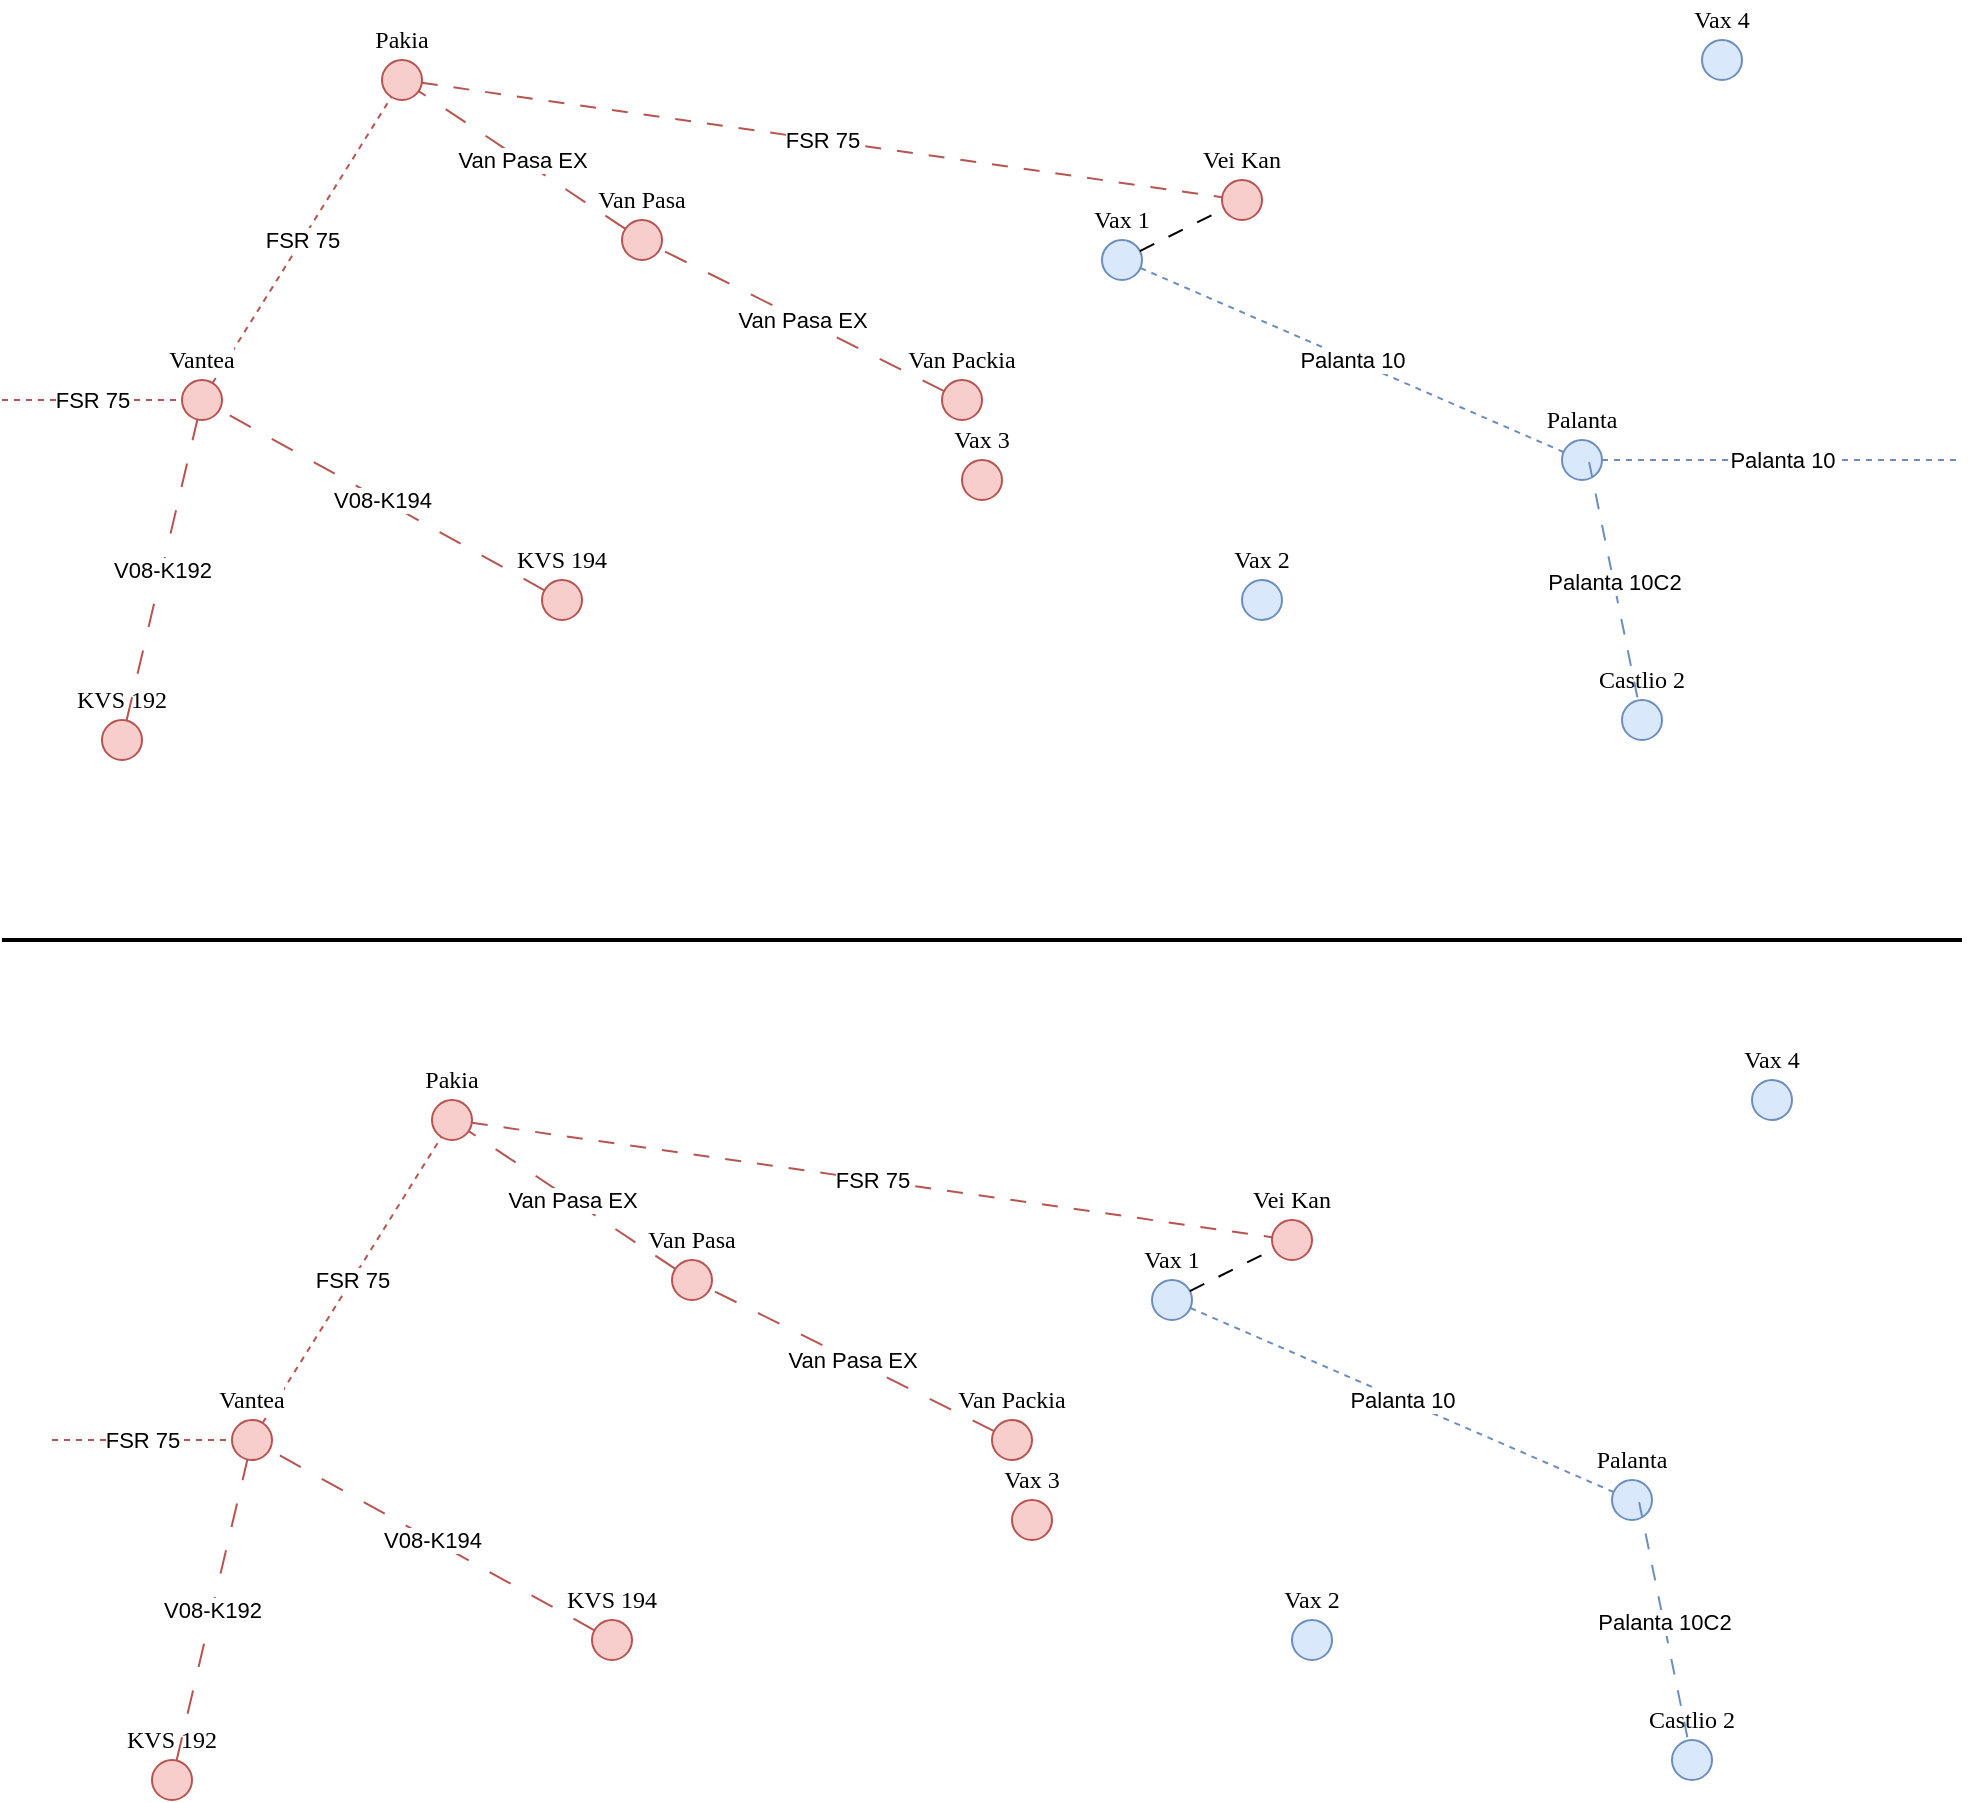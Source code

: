 <mxfile version="27.0.3">
  <diagram id="prtHgNgQTEPvFCAcTncT" name="Page-1">
    <mxGraphModel dx="1226" dy="662" grid="1" gridSize="10" guides="1" tooltips="1" connect="1" arrows="1" fold="1" page="1" pageScale="1" pageWidth="1000" pageHeight="1000" background="none" math="0" shadow="0">
      <root>
        <mxCell id="0" />
        <mxCell id="1" parent="0" />
        <mxCell id="kjm5t4OXg60oh5kjhh82-11" value="FSR 75" style="endArrow=none;html=1;rounded=0;dashed=1;fillColor=#f8cecc;strokeColor=#b85450;" edge="1" parent="1" source="kjm5t4OXg60oh5kjhh82-1" target="kjm5t4OXg60oh5kjhh82-7">
          <mxGeometry width="50" height="50" relative="1" as="geometry">
            <mxPoint x="140" y="300" as="sourcePoint" />
            <mxPoint x="190" y="250" as="targetPoint" />
          </mxGeometry>
        </mxCell>
        <mxCell id="kjm5t4OXg60oh5kjhh82-15" value="" style="endArrow=none;html=1;rounded=0;strokeWidth=2;" edge="1" parent="1">
          <mxGeometry width="50" height="50" relative="1" as="geometry">
            <mxPoint x="10" y="500" as="sourcePoint" />
            <mxPoint x="990" y="500" as="targetPoint" />
          </mxGeometry>
        </mxCell>
        <mxCell id="kjm5t4OXg60oh5kjhh82-1" value="" style="ellipse;whiteSpace=wrap;html=1;aspect=fixed;fillColor=#f8cecc;strokeColor=#b85450;container=0;" vertex="1" parent="1">
          <mxGeometry x="100" y="220" width="20" height="20" as="geometry" />
        </mxCell>
        <mxCell id="kjm5t4OXg60oh5kjhh82-2" value="&lt;span style=&quot;background-color: light-dark(#ffffff, var(--ge-dark-color, #121212));&quot;&gt;Vantea&lt;/span&gt;" style="text;html=1;align=center;verticalAlign=middle;whiteSpace=wrap;rounded=0;fontFamily=Verdana;container=0;" vertex="1" parent="1">
          <mxGeometry x="80" y="200" width="60" height="20" as="geometry" />
        </mxCell>
        <mxCell id="kjm5t4OXg60oh5kjhh82-7" value="" style="ellipse;whiteSpace=wrap;html=1;aspect=fixed;fillColor=#f8cecc;strokeColor=#b85450;container=0;" vertex="1" parent="1">
          <mxGeometry x="200" y="60" width="20" height="20" as="geometry" />
        </mxCell>
        <mxCell id="kjm5t4OXg60oh5kjhh82-8" value="Pakia" style="text;html=1;align=center;verticalAlign=middle;whiteSpace=wrap;rounded=0;fontFamily=Verdana;container=0;" vertex="1" parent="1">
          <mxGeometry x="180" y="40" width="60" height="20" as="geometry" />
        </mxCell>
        <mxCell id="kjm5t4OXg60oh5kjhh82-34" value="" style="ellipse;whiteSpace=wrap;html=1;aspect=fixed;fillColor=#f8cecc;strokeColor=#b85450;container=0;" vertex="1" parent="1">
          <mxGeometry x="320" y="140" width="20" height="20" as="geometry" />
        </mxCell>
        <mxCell id="kjm5t4OXg60oh5kjhh82-35" value="" style="ellipse;whiteSpace=wrap;html=1;aspect=fixed;fillColor=#f8cecc;strokeColor=#b85450;container=0;" vertex="1" parent="1">
          <mxGeometry x="280" y="320" width="20" height="20" as="geometry" />
        </mxCell>
        <mxCell id="kjm5t4OXg60oh5kjhh82-36" value="" style="ellipse;whiteSpace=wrap;html=1;aspect=fixed;fillColor=#f8cecc;strokeColor=#b85450;container=0;" vertex="1" parent="1">
          <mxGeometry x="620" y="120" width="20" height="20" as="geometry" />
        </mxCell>
        <mxCell id="kjm5t4OXg60oh5kjhh82-37" value="" style="ellipse;whiteSpace=wrap;html=1;aspect=fixed;fillColor=#f8cecc;strokeColor=#b85450;container=0;" vertex="1" parent="1">
          <mxGeometry x="480" y="220" width="20" height="20" as="geometry" />
        </mxCell>
        <mxCell id="kjm5t4OXg60oh5kjhh82-38" value="" style="ellipse;whiteSpace=wrap;html=1;aspect=fixed;fillColor=#f8cecc;strokeColor=#b85450;container=0;" vertex="1" parent="1">
          <mxGeometry x="60" y="390" width="20" height="20" as="geometry" />
        </mxCell>
        <mxCell id="kjm5t4OXg60oh5kjhh82-39" value="" style="ellipse;whiteSpace=wrap;html=1;aspect=fixed;fillColor=#dae8fc;strokeColor=#6c8ebf;container=0;" vertex="1" parent="1">
          <mxGeometry x="630" y="320" width="20" height="20" as="geometry" />
        </mxCell>
        <mxCell id="kjm5t4OXg60oh5kjhh82-40" value="" style="ellipse;whiteSpace=wrap;html=1;aspect=fixed;fillColor=#dae8fc;strokeColor=#6c8ebf;container=0;" vertex="1" parent="1">
          <mxGeometry x="560" y="150" width="20" height="20" as="geometry" />
        </mxCell>
        <mxCell id="kjm5t4OXg60oh5kjhh82-41" value="" style="ellipse;whiteSpace=wrap;html=1;aspect=fixed;fillColor=#dae8fc;strokeColor=#6c8ebf;container=0;" vertex="1" parent="1">
          <mxGeometry x="790" y="250" width="20" height="20" as="geometry" />
        </mxCell>
        <mxCell id="kjm5t4OXg60oh5kjhh82-42" value="" style="ellipse;whiteSpace=wrap;html=1;aspect=fixed;fillColor=#dae8fc;strokeColor=#6c8ebf;container=0;" vertex="1" parent="1">
          <mxGeometry x="820" y="380" width="20" height="20" as="geometry" />
        </mxCell>
        <mxCell id="kjm5t4OXg60oh5kjhh82-43" value="" style="ellipse;whiteSpace=wrap;html=1;aspect=fixed;fillColor=#dae8fc;strokeColor=#6c8ebf;container=0;" vertex="1" parent="1">
          <mxGeometry x="860" y="50" width="20" height="20" as="geometry" />
        </mxCell>
        <mxCell id="kjm5t4OXg60oh5kjhh82-44" value="" style="ellipse;whiteSpace=wrap;html=1;aspect=fixed;fillColor=#f8cecc;strokeColor=#b85450;container=0;" vertex="1" parent="1">
          <mxGeometry x="490" y="260" width="20" height="20" as="geometry" />
        </mxCell>
        <mxCell id="kjm5t4OXg60oh5kjhh82-45" value="FSR 75" style="endArrow=none;html=1;rounded=0;dashed=1;dashPattern=8 8;strokeWidth=1;fillColor=#f8cecc;strokeColor=#b85450;" edge="1" parent="1" source="kjm5t4OXg60oh5kjhh82-7" target="kjm5t4OXg60oh5kjhh82-36">
          <mxGeometry width="50" height="50" relative="1" as="geometry">
            <mxPoint x="410" y="270" as="sourcePoint" />
            <mxPoint x="530" y="120" as="targetPoint" />
          </mxGeometry>
        </mxCell>
        <mxCell id="kjm5t4OXg60oh5kjhh82-46" value="" style="endArrow=none;html=1;rounded=0;dashed=1;dashPattern=8 8;" edge="1" parent="1" source="kjm5t4OXg60oh5kjhh82-40" target="kjm5t4OXg60oh5kjhh82-36">
          <mxGeometry width="50" height="50" relative="1" as="geometry">
            <mxPoint x="720" y="200" as="sourcePoint" />
            <mxPoint x="720" y="150" as="targetPoint" />
          </mxGeometry>
        </mxCell>
        <mxCell id="kjm5t4OXg60oh5kjhh82-47" value="Vax 1" style="text;html=1;align=center;verticalAlign=middle;whiteSpace=wrap;rounded=0;fontFamily=Verdana;container=0;" vertex="1" parent="1">
          <mxGeometry x="540" y="130" width="60" height="20" as="geometry" />
        </mxCell>
        <mxCell id="kjm5t4OXg60oh5kjhh82-48" value="Vei Kan" style="text;html=1;align=center;verticalAlign=middle;whiteSpace=wrap;rounded=0;fontFamily=Verdana;container=0;" vertex="1" parent="1">
          <mxGeometry x="600" y="100" width="60" height="20" as="geometry" />
        </mxCell>
        <mxCell id="kjm5t4OXg60oh5kjhh82-50" value="Vax 2" style="text;html=1;align=center;verticalAlign=middle;whiteSpace=wrap;rounded=0;fontFamily=Verdana;container=0;" vertex="1" parent="1">
          <mxGeometry x="610" y="300" width="60" height="20" as="geometry" />
        </mxCell>
        <mxCell id="kjm5t4OXg60oh5kjhh82-51" value="Palanta" style="text;html=1;align=center;verticalAlign=middle;whiteSpace=wrap;rounded=0;fontFamily=Verdana;container=0;" vertex="1" parent="1">
          <mxGeometry x="770" y="230" width="60" height="20" as="geometry" />
        </mxCell>
        <mxCell id="kjm5t4OXg60oh5kjhh82-52" value="Palanta 10" style="endArrow=none;html=1;rounded=0;dashed=1;strokeWidth=1;fillColor=#dae8fc;strokeColor=#6c8ebf;" edge="1" parent="1" source="kjm5t4OXg60oh5kjhh82-40" target="kjm5t4OXg60oh5kjhh82-41">
          <mxGeometry width="50" height="50" relative="1" as="geometry">
            <mxPoint x="400" y="202" as="sourcePoint" />
            <mxPoint x="810" y="280" as="targetPoint" />
          </mxGeometry>
        </mxCell>
        <mxCell id="kjm5t4OXg60oh5kjhh82-54" value="Van Pasa" style="text;html=1;align=center;verticalAlign=middle;whiteSpace=wrap;rounded=0;fontFamily=Verdana;container=0;" vertex="1" parent="1">
          <mxGeometry x="300" y="120" width="60" height="20" as="geometry" />
        </mxCell>
        <mxCell id="kjm5t4OXg60oh5kjhh82-57" value="Van Packia" style="text;html=1;align=center;verticalAlign=middle;whiteSpace=wrap;rounded=0;fontFamily=Verdana;container=0;" vertex="1" parent="1">
          <mxGeometry x="455" y="200" width="70" height="20" as="geometry" />
        </mxCell>
        <mxCell id="kjm5t4OXg60oh5kjhh82-58" value="Vax 3" style="text;html=1;align=center;verticalAlign=middle;whiteSpace=wrap;rounded=0;fontFamily=Verdana;container=0;" vertex="1" parent="1">
          <mxGeometry x="470" y="240" width="60" height="20" as="geometry" />
        </mxCell>
        <mxCell id="kjm5t4OXg60oh5kjhh82-61" value="KVS 192" style="text;html=1;align=center;verticalAlign=middle;whiteSpace=wrap;rounded=0;fontFamily=Verdana;container=0;" vertex="1" parent="1">
          <mxGeometry x="35" y="370" width="70" height="20" as="geometry" />
        </mxCell>
        <mxCell id="kjm5t4OXg60oh5kjhh82-62" value="KVS 194" style="text;html=1;align=center;verticalAlign=middle;whiteSpace=wrap;rounded=0;fontFamily=Verdana;container=0;" vertex="1" parent="1">
          <mxGeometry x="255" y="300" width="70" height="20" as="geometry" />
        </mxCell>
        <mxCell id="kjm5t4OXg60oh5kjhh82-63" value="FSR 75" style="endArrow=none;html=1;rounded=0;dashed=1;strokeWidth=1;fillColor=#f8cecc;strokeColor=#b85450;" edge="1" parent="1" target="kjm5t4OXg60oh5kjhh82-1">
          <mxGeometry width="50" height="50" relative="1" as="geometry">
            <mxPoint x="10" y="230" as="sourcePoint" />
            <mxPoint x="140" y="308" as="targetPoint" />
          </mxGeometry>
        </mxCell>
        <mxCell id="kjm5t4OXg60oh5kjhh82-64" value="V08-K192" style="endArrow=none;html=1;rounded=0;dashed=1;dashPattern=12 12;strokeWidth=1;fillColor=#f8cecc;strokeColor=#b85450;" edge="1" parent="1" source="kjm5t4OXg60oh5kjhh82-38" target="kjm5t4OXg60oh5kjhh82-1">
          <mxGeometry width="50" height="50" relative="1" as="geometry">
            <mxPoint x="20" y="290" as="sourcePoint" />
            <mxPoint x="420" y="348" as="targetPoint" />
          </mxGeometry>
        </mxCell>
        <mxCell id="kjm5t4OXg60oh5kjhh82-65" value="V08-K194" style="endArrow=none;html=1;rounded=0;dashed=1;dashPattern=12 12;strokeWidth=1;fillColor=#f8cecc;strokeColor=#b85450;" edge="1" parent="1" source="kjm5t4OXg60oh5kjhh82-35" target="kjm5t4OXg60oh5kjhh82-1">
          <mxGeometry width="50" height="50" relative="1" as="geometry">
            <mxPoint x="150" y="385" as="sourcePoint" />
            <mxPoint x="186" y="235" as="targetPoint" />
          </mxGeometry>
        </mxCell>
        <mxCell id="kjm5t4OXg60oh5kjhh82-66" value="Van Pasa EX" style="endArrow=none;html=1;rounded=0;dashed=1;dashPattern=12 12;fillColor=#f8cecc;strokeColor=#b85450;" edge="1" parent="1" source="kjm5t4OXg60oh5kjhh82-34" target="kjm5t4OXg60oh5kjhh82-7">
          <mxGeometry width="50" height="50" relative="1" as="geometry">
            <mxPoint x="260" y="160" as="sourcePoint" />
            <mxPoint x="220" y="90" as="targetPoint" />
          </mxGeometry>
        </mxCell>
        <mxCell id="kjm5t4OXg60oh5kjhh82-67" value="Van Pasa EX" style="endArrow=none;html=1;rounded=0;dashed=1;dashPattern=12 12;fillColor=#f8cecc;strokeColor=#b85450;" edge="1" parent="1" source="kjm5t4OXg60oh5kjhh82-37" target="kjm5t4OXg60oh5kjhh82-34">
          <mxGeometry width="50" height="50" relative="1" as="geometry">
            <mxPoint x="332" y="154" as="sourcePoint" />
            <mxPoint x="332" y="210" as="targetPoint" />
          </mxGeometry>
        </mxCell>
        <mxCell id="kjm5t4OXg60oh5kjhh82-68" value="Palanta 10" style="endArrow=none;html=1;rounded=0;dashed=1;strokeWidth=1;fillColor=#dae8fc;strokeColor=#6c8ebf;" edge="1" parent="1" source="kjm5t4OXg60oh5kjhh82-41">
          <mxGeometry width="50" height="50" relative="1" as="geometry">
            <mxPoint x="589" y="174" as="sourcePoint" />
            <mxPoint x="990" y="260" as="targetPoint" />
          </mxGeometry>
        </mxCell>
        <mxCell id="kjm5t4OXg60oh5kjhh82-69" value="Castlio 2" style="text;html=1;align=center;verticalAlign=middle;whiteSpace=wrap;rounded=0;fontFamily=Verdana;container=0;" vertex="1" parent="1">
          <mxGeometry x="800" y="360" width="60" height="20" as="geometry" />
        </mxCell>
        <mxCell id="kjm5t4OXg60oh5kjhh82-70" value="Vax 4" style="text;html=1;align=center;verticalAlign=middle;whiteSpace=wrap;rounded=0;fontFamily=Verdana;container=0;" vertex="1" parent="1">
          <mxGeometry x="840" y="30" width="60" height="20" as="geometry" />
        </mxCell>
        <mxCell id="kjm5t4OXg60oh5kjhh82-71" value="Palanta 10C2" style="endArrow=none;html=1;rounded=0;dashed=1;strokeWidth=1;fillColor=#dae8fc;strokeColor=#6c8ebf;dashPattern=8 8;exitX=0.678;exitY=0.554;exitDx=0;exitDy=0;exitPerimeter=0;" edge="1" parent="1" source="kjm5t4OXg60oh5kjhh82-41" target="kjm5t4OXg60oh5kjhh82-42">
          <mxGeometry width="50" height="50" relative="1" as="geometry">
            <mxPoint x="820" y="270" as="sourcePoint" />
            <mxPoint x="1010" y="270" as="targetPoint" />
          </mxGeometry>
        </mxCell>
        <mxCell id="kjm5t4OXg60oh5kjhh82-72" value="FSR 75" style="endArrow=none;html=1;rounded=0;dashed=1;fillColor=#f8cecc;strokeColor=#b85450;" edge="1" parent="1" source="kjm5t4OXg60oh5kjhh82-73" target="kjm5t4OXg60oh5kjhh82-75">
          <mxGeometry width="50" height="50" relative="1" as="geometry">
            <mxPoint x="165" y="820" as="sourcePoint" />
            <mxPoint x="215" y="770" as="targetPoint" />
          </mxGeometry>
        </mxCell>
        <mxCell id="kjm5t4OXg60oh5kjhh82-73" value="" style="ellipse;whiteSpace=wrap;html=1;aspect=fixed;fillColor=#f8cecc;strokeColor=#b85450;container=0;" vertex="1" parent="1">
          <mxGeometry x="125" y="740" width="20" height="20" as="geometry" />
        </mxCell>
        <mxCell id="kjm5t4OXg60oh5kjhh82-74" value="&lt;span style=&quot;background-color: light-dark(#ffffff, var(--ge-dark-color, #121212));&quot;&gt;Vantea&lt;/span&gt;" style="text;html=1;align=center;verticalAlign=middle;whiteSpace=wrap;rounded=0;fontFamily=Verdana;container=0;" vertex="1" parent="1">
          <mxGeometry x="105" y="720" width="60" height="20" as="geometry" />
        </mxCell>
        <mxCell id="kjm5t4OXg60oh5kjhh82-75" value="" style="ellipse;whiteSpace=wrap;html=1;aspect=fixed;fillColor=#f8cecc;strokeColor=#b85450;container=0;" vertex="1" parent="1">
          <mxGeometry x="225" y="580" width="20" height="20" as="geometry" />
        </mxCell>
        <mxCell id="kjm5t4OXg60oh5kjhh82-76" value="Pakia" style="text;html=1;align=center;verticalAlign=middle;whiteSpace=wrap;rounded=0;fontFamily=Verdana;container=0;" vertex="1" parent="1">
          <mxGeometry x="205" y="560" width="60" height="20" as="geometry" />
        </mxCell>
        <mxCell id="kjm5t4OXg60oh5kjhh82-77" value="" style="ellipse;whiteSpace=wrap;html=1;aspect=fixed;fillColor=#f8cecc;strokeColor=#b85450;container=0;" vertex="1" parent="1">
          <mxGeometry x="345" y="660" width="20" height="20" as="geometry" />
        </mxCell>
        <mxCell id="kjm5t4OXg60oh5kjhh82-78" value="" style="ellipse;whiteSpace=wrap;html=1;aspect=fixed;fillColor=#f8cecc;strokeColor=#b85450;container=0;" vertex="1" parent="1">
          <mxGeometry x="305" y="840" width="20" height="20" as="geometry" />
        </mxCell>
        <mxCell id="kjm5t4OXg60oh5kjhh82-79" value="" style="ellipse;whiteSpace=wrap;html=1;aspect=fixed;fillColor=#f8cecc;strokeColor=#b85450;container=0;" vertex="1" parent="1">
          <mxGeometry x="645" y="640" width="20" height="20" as="geometry" />
        </mxCell>
        <mxCell id="kjm5t4OXg60oh5kjhh82-80" value="" style="ellipse;whiteSpace=wrap;html=1;aspect=fixed;fillColor=#f8cecc;strokeColor=#b85450;container=0;" vertex="1" parent="1">
          <mxGeometry x="505" y="740" width="20" height="20" as="geometry" />
        </mxCell>
        <mxCell id="kjm5t4OXg60oh5kjhh82-81" value="" style="ellipse;whiteSpace=wrap;html=1;aspect=fixed;fillColor=#f8cecc;strokeColor=#b85450;container=0;" vertex="1" parent="1">
          <mxGeometry x="85" y="910" width="20" height="20" as="geometry" />
        </mxCell>
        <mxCell id="kjm5t4OXg60oh5kjhh82-82" value="" style="ellipse;whiteSpace=wrap;html=1;aspect=fixed;fillColor=#dae8fc;strokeColor=#6c8ebf;container=0;" vertex="1" parent="1">
          <mxGeometry x="655" y="840" width="20" height="20" as="geometry" />
        </mxCell>
        <mxCell id="kjm5t4OXg60oh5kjhh82-83" value="" style="ellipse;whiteSpace=wrap;html=1;aspect=fixed;fillColor=#dae8fc;strokeColor=#6c8ebf;container=0;" vertex="1" parent="1">
          <mxGeometry x="585" y="670" width="20" height="20" as="geometry" />
        </mxCell>
        <mxCell id="kjm5t4OXg60oh5kjhh82-84" value="" style="ellipse;whiteSpace=wrap;html=1;aspect=fixed;fillColor=#dae8fc;strokeColor=#6c8ebf;container=0;" vertex="1" parent="1">
          <mxGeometry x="815" y="770" width="20" height="20" as="geometry" />
        </mxCell>
        <mxCell id="kjm5t4OXg60oh5kjhh82-85" value="" style="ellipse;whiteSpace=wrap;html=1;aspect=fixed;fillColor=#dae8fc;strokeColor=#6c8ebf;container=0;" vertex="1" parent="1">
          <mxGeometry x="845" y="900" width="20" height="20" as="geometry" />
        </mxCell>
        <mxCell id="kjm5t4OXg60oh5kjhh82-86" value="" style="ellipse;whiteSpace=wrap;html=1;aspect=fixed;fillColor=#dae8fc;strokeColor=#6c8ebf;container=0;" vertex="1" parent="1">
          <mxGeometry x="885" y="570" width="20" height="20" as="geometry" />
        </mxCell>
        <mxCell id="kjm5t4OXg60oh5kjhh82-87" value="" style="ellipse;whiteSpace=wrap;html=1;aspect=fixed;fillColor=#f8cecc;strokeColor=#b85450;container=0;" vertex="1" parent="1">
          <mxGeometry x="515" y="780" width="20" height="20" as="geometry" />
        </mxCell>
        <mxCell id="kjm5t4OXg60oh5kjhh82-88" value="FSR 75" style="endArrow=none;html=1;rounded=0;dashed=1;dashPattern=8 8;strokeWidth=1;fillColor=#f8cecc;strokeColor=#b85450;" edge="1" parent="1" source="kjm5t4OXg60oh5kjhh82-75" target="kjm5t4OXg60oh5kjhh82-79">
          <mxGeometry width="50" height="50" relative="1" as="geometry">
            <mxPoint x="435" y="790" as="sourcePoint" />
            <mxPoint x="555" y="640" as="targetPoint" />
          </mxGeometry>
        </mxCell>
        <mxCell id="kjm5t4OXg60oh5kjhh82-89" value="" style="endArrow=none;html=1;rounded=0;dashed=1;dashPattern=8 8;" edge="1" parent="1" source="kjm5t4OXg60oh5kjhh82-83" target="kjm5t4OXg60oh5kjhh82-79">
          <mxGeometry width="50" height="50" relative="1" as="geometry">
            <mxPoint x="745" y="720" as="sourcePoint" />
            <mxPoint x="745" y="670" as="targetPoint" />
          </mxGeometry>
        </mxCell>
        <mxCell id="kjm5t4OXg60oh5kjhh82-90" value="Vax 1" style="text;html=1;align=center;verticalAlign=middle;whiteSpace=wrap;rounded=0;fontFamily=Verdana;container=0;" vertex="1" parent="1">
          <mxGeometry x="565" y="650" width="60" height="20" as="geometry" />
        </mxCell>
        <mxCell id="kjm5t4OXg60oh5kjhh82-91" value="Vei Kan" style="text;html=1;align=center;verticalAlign=middle;whiteSpace=wrap;rounded=0;fontFamily=Verdana;container=0;" vertex="1" parent="1">
          <mxGeometry x="625" y="620" width="60" height="20" as="geometry" />
        </mxCell>
        <mxCell id="kjm5t4OXg60oh5kjhh82-92" value="Vax 2" style="text;html=1;align=center;verticalAlign=middle;whiteSpace=wrap;rounded=0;fontFamily=Verdana;container=0;" vertex="1" parent="1">
          <mxGeometry x="635" y="820" width="60" height="20" as="geometry" />
        </mxCell>
        <mxCell id="kjm5t4OXg60oh5kjhh82-93" value="Palanta" style="text;html=1;align=center;verticalAlign=middle;whiteSpace=wrap;rounded=0;fontFamily=Verdana;container=0;" vertex="1" parent="1">
          <mxGeometry x="795" y="750" width="60" height="20" as="geometry" />
        </mxCell>
        <mxCell id="kjm5t4OXg60oh5kjhh82-94" value="Palanta 10" style="endArrow=none;html=1;rounded=0;dashed=1;strokeWidth=1;fillColor=#dae8fc;strokeColor=#6c8ebf;" edge="1" parent="1" source="kjm5t4OXg60oh5kjhh82-83" target="kjm5t4OXg60oh5kjhh82-84">
          <mxGeometry width="50" height="50" relative="1" as="geometry">
            <mxPoint x="425" y="722" as="sourcePoint" />
            <mxPoint x="835" y="800" as="targetPoint" />
          </mxGeometry>
        </mxCell>
        <mxCell id="kjm5t4OXg60oh5kjhh82-95" value="Van Pasa" style="text;html=1;align=center;verticalAlign=middle;whiteSpace=wrap;rounded=0;fontFamily=Verdana;container=0;" vertex="1" parent="1">
          <mxGeometry x="325" y="640" width="60" height="20" as="geometry" />
        </mxCell>
        <mxCell id="kjm5t4OXg60oh5kjhh82-96" value="Van Packia" style="text;html=1;align=center;verticalAlign=middle;whiteSpace=wrap;rounded=0;fontFamily=Verdana;container=0;" vertex="1" parent="1">
          <mxGeometry x="480" y="720" width="70" height="20" as="geometry" />
        </mxCell>
        <mxCell id="kjm5t4OXg60oh5kjhh82-97" value="Vax 3" style="text;html=1;align=center;verticalAlign=middle;whiteSpace=wrap;rounded=0;fontFamily=Verdana;container=0;" vertex="1" parent="1">
          <mxGeometry x="495" y="760" width="60" height="20" as="geometry" />
        </mxCell>
        <mxCell id="kjm5t4OXg60oh5kjhh82-98" value="KVS 192" style="text;html=1;align=center;verticalAlign=middle;whiteSpace=wrap;rounded=0;fontFamily=Verdana;container=0;" vertex="1" parent="1">
          <mxGeometry x="60" y="890" width="70" height="20" as="geometry" />
        </mxCell>
        <mxCell id="kjm5t4OXg60oh5kjhh82-99" value="KVS 194" style="text;html=1;align=center;verticalAlign=middle;whiteSpace=wrap;rounded=0;fontFamily=Verdana;container=0;" vertex="1" parent="1">
          <mxGeometry x="280" y="820" width="70" height="20" as="geometry" />
        </mxCell>
        <mxCell id="kjm5t4OXg60oh5kjhh82-100" value="FSR 75" style="endArrow=none;html=1;rounded=0;dashed=1;strokeWidth=1;fillColor=#f8cecc;strokeColor=#b85450;" edge="1" parent="1" target="kjm5t4OXg60oh5kjhh82-73">
          <mxGeometry width="50" height="50" relative="1" as="geometry">
            <mxPoint x="35" y="750" as="sourcePoint" />
            <mxPoint x="165" y="828" as="targetPoint" />
          </mxGeometry>
        </mxCell>
        <mxCell id="kjm5t4OXg60oh5kjhh82-101" value="V08-K192" style="endArrow=none;html=1;rounded=0;dashed=1;dashPattern=12 12;strokeWidth=1;fillColor=#f8cecc;strokeColor=#b85450;" edge="1" parent="1" source="kjm5t4OXg60oh5kjhh82-81" target="kjm5t4OXg60oh5kjhh82-73">
          <mxGeometry width="50" height="50" relative="1" as="geometry">
            <mxPoint x="45" y="810" as="sourcePoint" />
            <mxPoint x="445" y="868" as="targetPoint" />
          </mxGeometry>
        </mxCell>
        <mxCell id="kjm5t4OXg60oh5kjhh82-102" value="V08-K194" style="endArrow=none;html=1;rounded=0;dashed=1;dashPattern=12 12;strokeWidth=1;fillColor=#f8cecc;strokeColor=#b85450;" edge="1" parent="1" source="kjm5t4OXg60oh5kjhh82-78" target="kjm5t4OXg60oh5kjhh82-73">
          <mxGeometry width="50" height="50" relative="1" as="geometry">
            <mxPoint x="175" y="905" as="sourcePoint" />
            <mxPoint x="211" y="755" as="targetPoint" />
          </mxGeometry>
        </mxCell>
        <mxCell id="kjm5t4OXg60oh5kjhh82-103" value="Van Pasa EX" style="endArrow=none;html=1;rounded=0;dashed=1;dashPattern=12 12;fillColor=#f8cecc;strokeColor=#b85450;" edge="1" parent="1" source="kjm5t4OXg60oh5kjhh82-77" target="kjm5t4OXg60oh5kjhh82-75">
          <mxGeometry width="50" height="50" relative="1" as="geometry">
            <mxPoint x="285" y="680" as="sourcePoint" />
            <mxPoint x="245" y="610" as="targetPoint" />
          </mxGeometry>
        </mxCell>
        <mxCell id="kjm5t4OXg60oh5kjhh82-104" value="Van Pasa EX" style="endArrow=none;html=1;rounded=0;dashed=1;dashPattern=12 12;fillColor=#f8cecc;strokeColor=#b85450;" edge="1" parent="1" source="kjm5t4OXg60oh5kjhh82-80" target="kjm5t4OXg60oh5kjhh82-77">
          <mxGeometry width="50" height="50" relative="1" as="geometry">
            <mxPoint x="357" y="674" as="sourcePoint" />
            <mxPoint x="357" y="730" as="targetPoint" />
          </mxGeometry>
        </mxCell>
        <mxCell id="kjm5t4OXg60oh5kjhh82-105" value="Castlio 2" style="text;html=1;align=center;verticalAlign=middle;whiteSpace=wrap;rounded=0;fontFamily=Verdana;container=0;" vertex="1" parent="1">
          <mxGeometry x="825" y="880" width="60" height="20" as="geometry" />
        </mxCell>
        <mxCell id="kjm5t4OXg60oh5kjhh82-106" value="Vax 4" style="text;html=1;align=center;verticalAlign=middle;whiteSpace=wrap;rounded=0;fontFamily=Verdana;container=0;" vertex="1" parent="1">
          <mxGeometry x="865" y="550" width="60" height="20" as="geometry" />
        </mxCell>
        <mxCell id="kjm5t4OXg60oh5kjhh82-107" value="Palanta 10C2" style="endArrow=none;html=1;rounded=0;dashed=1;strokeWidth=1;fillColor=#dae8fc;strokeColor=#6c8ebf;dashPattern=8 8;exitX=0.678;exitY=0.554;exitDx=0;exitDy=0;exitPerimeter=0;" edge="1" parent="1" source="kjm5t4OXg60oh5kjhh82-84" target="kjm5t4OXg60oh5kjhh82-85">
          <mxGeometry width="50" height="50" relative="1" as="geometry">
            <mxPoint x="845" y="790" as="sourcePoint" />
            <mxPoint x="1035" y="790" as="targetPoint" />
          </mxGeometry>
        </mxCell>
      </root>
    </mxGraphModel>
  </diagram>
</mxfile>
